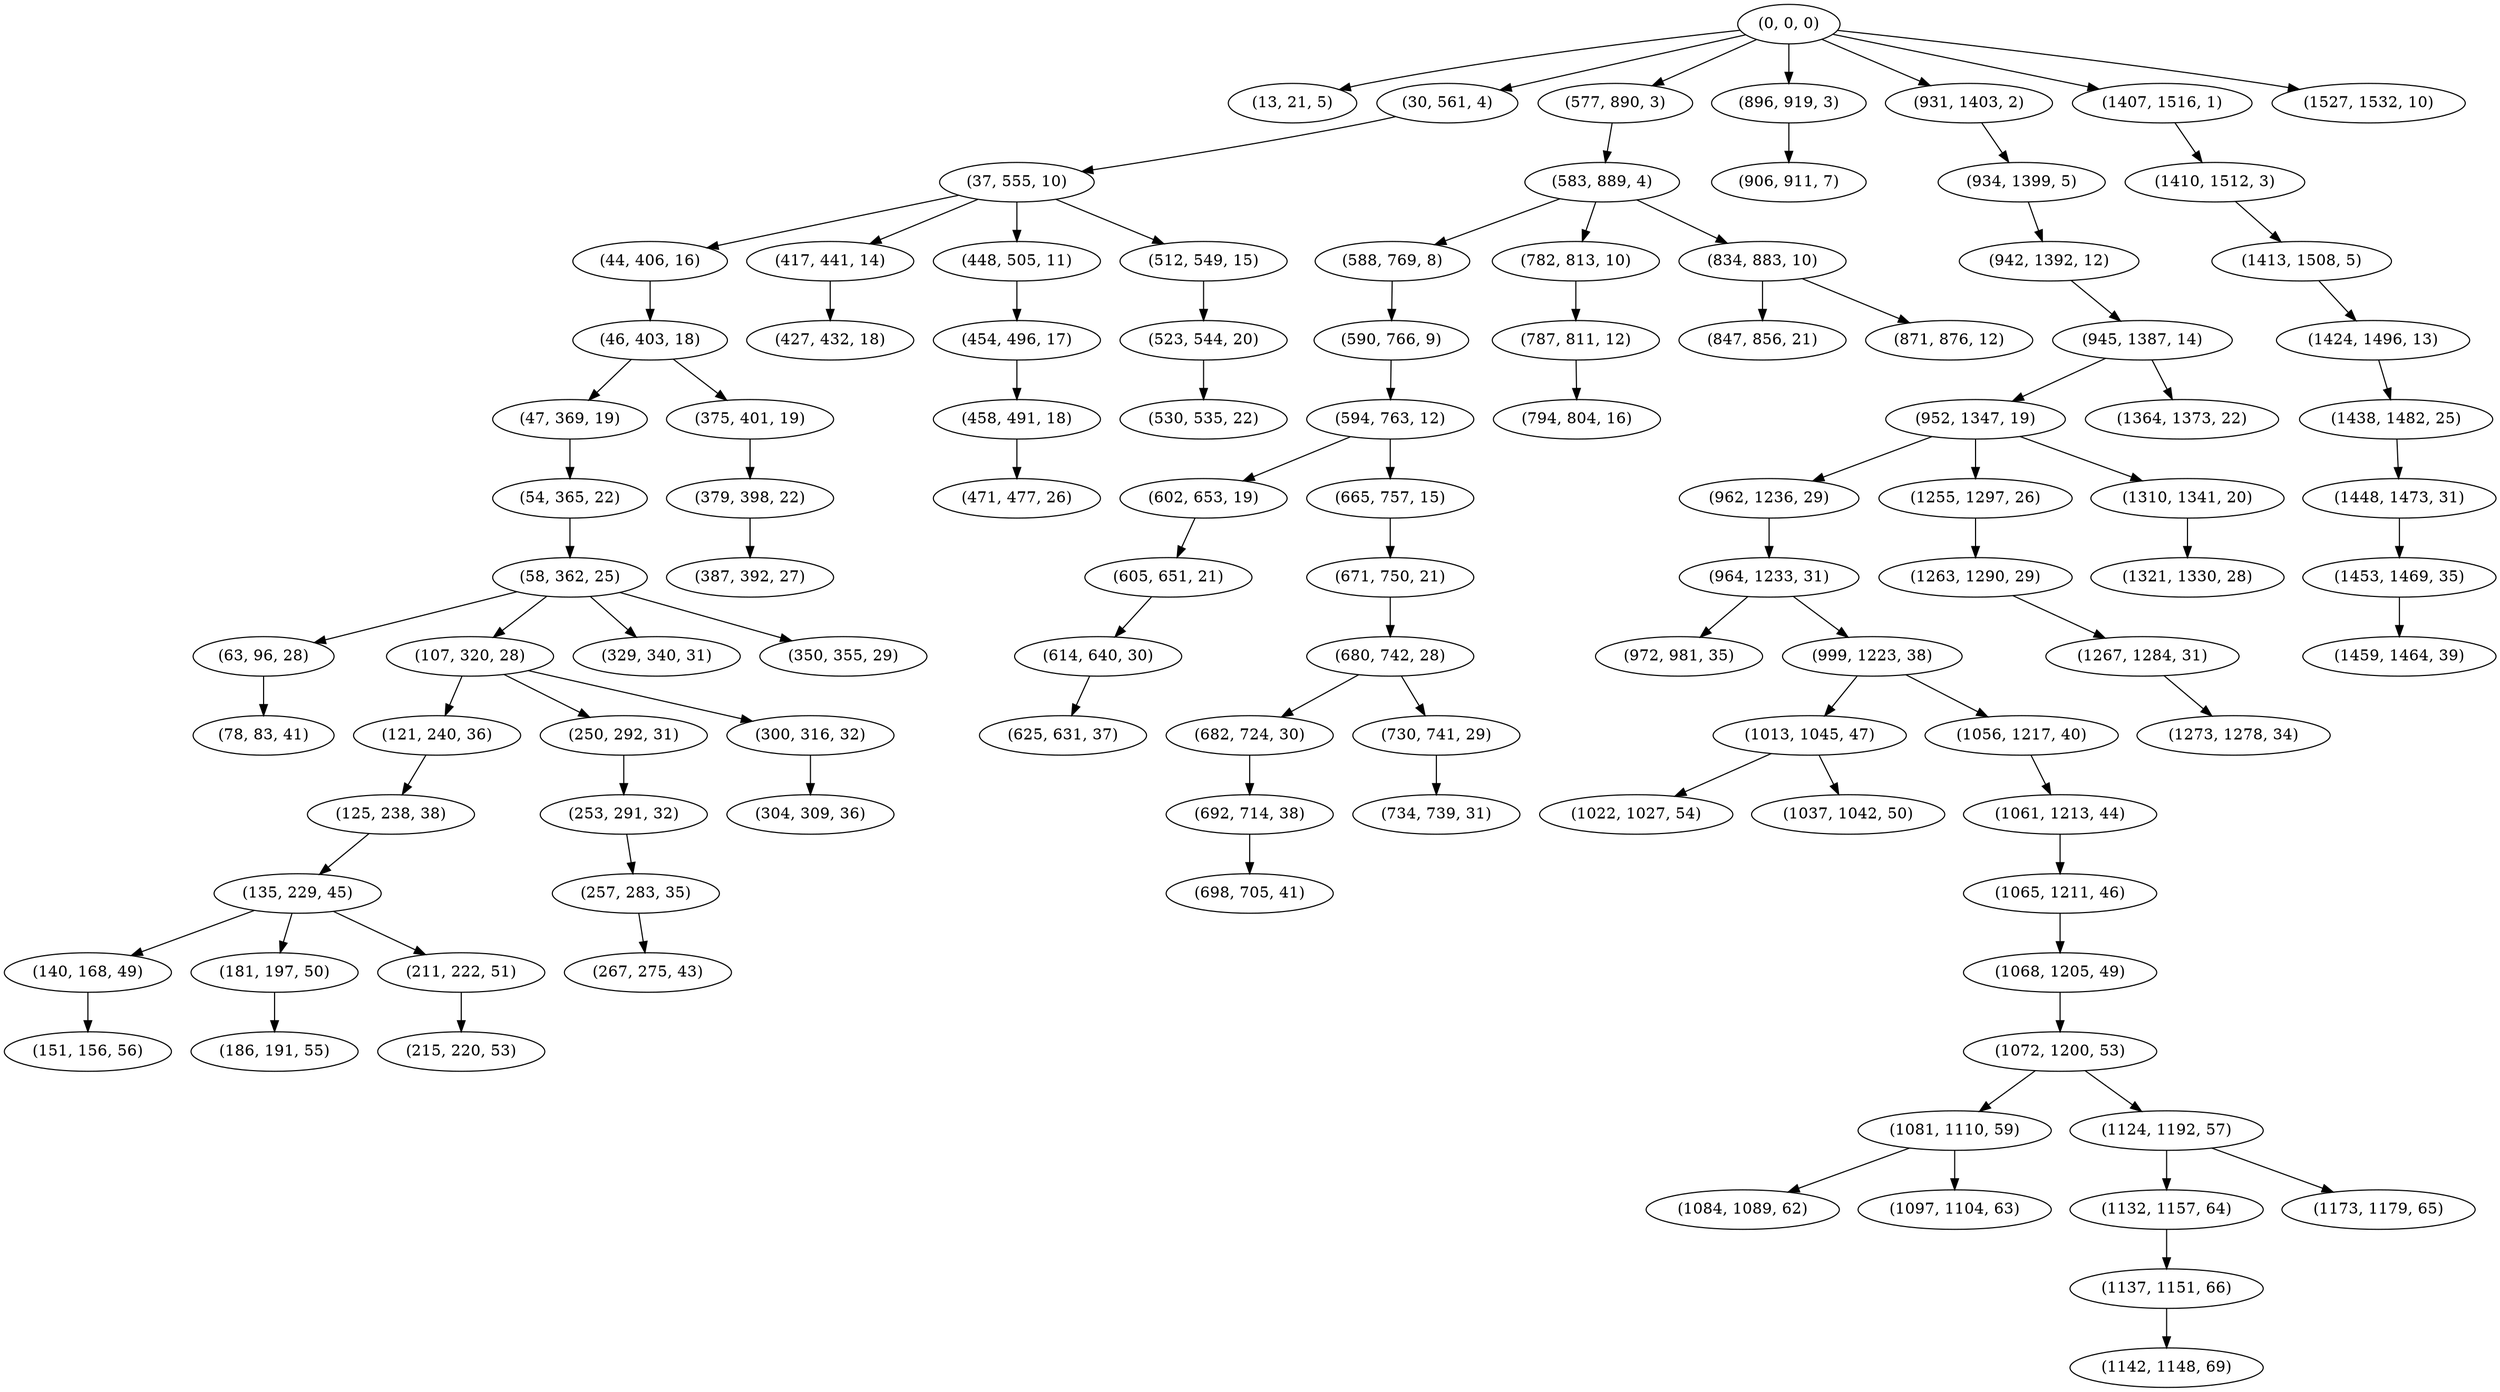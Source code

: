digraph tree {
    "(0, 0, 0)";
    "(13, 21, 5)";
    "(30, 561, 4)";
    "(37, 555, 10)";
    "(44, 406, 16)";
    "(46, 403, 18)";
    "(47, 369, 19)";
    "(54, 365, 22)";
    "(58, 362, 25)";
    "(63, 96, 28)";
    "(78, 83, 41)";
    "(107, 320, 28)";
    "(121, 240, 36)";
    "(125, 238, 38)";
    "(135, 229, 45)";
    "(140, 168, 49)";
    "(151, 156, 56)";
    "(181, 197, 50)";
    "(186, 191, 55)";
    "(211, 222, 51)";
    "(215, 220, 53)";
    "(250, 292, 31)";
    "(253, 291, 32)";
    "(257, 283, 35)";
    "(267, 275, 43)";
    "(300, 316, 32)";
    "(304, 309, 36)";
    "(329, 340, 31)";
    "(350, 355, 29)";
    "(375, 401, 19)";
    "(379, 398, 22)";
    "(387, 392, 27)";
    "(417, 441, 14)";
    "(427, 432, 18)";
    "(448, 505, 11)";
    "(454, 496, 17)";
    "(458, 491, 18)";
    "(471, 477, 26)";
    "(512, 549, 15)";
    "(523, 544, 20)";
    "(530, 535, 22)";
    "(577, 890, 3)";
    "(583, 889, 4)";
    "(588, 769, 8)";
    "(590, 766, 9)";
    "(594, 763, 12)";
    "(602, 653, 19)";
    "(605, 651, 21)";
    "(614, 640, 30)";
    "(625, 631, 37)";
    "(665, 757, 15)";
    "(671, 750, 21)";
    "(680, 742, 28)";
    "(682, 724, 30)";
    "(692, 714, 38)";
    "(698, 705, 41)";
    "(730, 741, 29)";
    "(734, 739, 31)";
    "(782, 813, 10)";
    "(787, 811, 12)";
    "(794, 804, 16)";
    "(834, 883, 10)";
    "(847, 856, 21)";
    "(871, 876, 12)";
    "(896, 919, 3)";
    "(906, 911, 7)";
    "(931, 1403, 2)";
    "(934, 1399, 5)";
    "(942, 1392, 12)";
    "(945, 1387, 14)";
    "(952, 1347, 19)";
    "(962, 1236, 29)";
    "(964, 1233, 31)";
    "(972, 981, 35)";
    "(999, 1223, 38)";
    "(1013, 1045, 47)";
    "(1022, 1027, 54)";
    "(1037, 1042, 50)";
    "(1056, 1217, 40)";
    "(1061, 1213, 44)";
    "(1065, 1211, 46)";
    "(1068, 1205, 49)";
    "(1072, 1200, 53)";
    "(1081, 1110, 59)";
    "(1084, 1089, 62)";
    "(1097, 1104, 63)";
    "(1124, 1192, 57)";
    "(1132, 1157, 64)";
    "(1137, 1151, 66)";
    "(1142, 1148, 69)";
    "(1173, 1179, 65)";
    "(1255, 1297, 26)";
    "(1263, 1290, 29)";
    "(1267, 1284, 31)";
    "(1273, 1278, 34)";
    "(1310, 1341, 20)";
    "(1321, 1330, 28)";
    "(1364, 1373, 22)";
    "(1407, 1516, 1)";
    "(1410, 1512, 3)";
    "(1413, 1508, 5)";
    "(1424, 1496, 13)";
    "(1438, 1482, 25)";
    "(1448, 1473, 31)";
    "(1453, 1469, 35)";
    "(1459, 1464, 39)";
    "(1527, 1532, 10)";
    "(0, 0, 0)" -> "(13, 21, 5)";
    "(0, 0, 0)" -> "(30, 561, 4)";
    "(0, 0, 0)" -> "(577, 890, 3)";
    "(0, 0, 0)" -> "(896, 919, 3)";
    "(0, 0, 0)" -> "(931, 1403, 2)";
    "(0, 0, 0)" -> "(1407, 1516, 1)";
    "(0, 0, 0)" -> "(1527, 1532, 10)";
    "(30, 561, 4)" -> "(37, 555, 10)";
    "(37, 555, 10)" -> "(44, 406, 16)";
    "(37, 555, 10)" -> "(417, 441, 14)";
    "(37, 555, 10)" -> "(448, 505, 11)";
    "(37, 555, 10)" -> "(512, 549, 15)";
    "(44, 406, 16)" -> "(46, 403, 18)";
    "(46, 403, 18)" -> "(47, 369, 19)";
    "(46, 403, 18)" -> "(375, 401, 19)";
    "(47, 369, 19)" -> "(54, 365, 22)";
    "(54, 365, 22)" -> "(58, 362, 25)";
    "(58, 362, 25)" -> "(63, 96, 28)";
    "(58, 362, 25)" -> "(107, 320, 28)";
    "(58, 362, 25)" -> "(329, 340, 31)";
    "(58, 362, 25)" -> "(350, 355, 29)";
    "(63, 96, 28)" -> "(78, 83, 41)";
    "(107, 320, 28)" -> "(121, 240, 36)";
    "(107, 320, 28)" -> "(250, 292, 31)";
    "(107, 320, 28)" -> "(300, 316, 32)";
    "(121, 240, 36)" -> "(125, 238, 38)";
    "(125, 238, 38)" -> "(135, 229, 45)";
    "(135, 229, 45)" -> "(140, 168, 49)";
    "(135, 229, 45)" -> "(181, 197, 50)";
    "(135, 229, 45)" -> "(211, 222, 51)";
    "(140, 168, 49)" -> "(151, 156, 56)";
    "(181, 197, 50)" -> "(186, 191, 55)";
    "(211, 222, 51)" -> "(215, 220, 53)";
    "(250, 292, 31)" -> "(253, 291, 32)";
    "(253, 291, 32)" -> "(257, 283, 35)";
    "(257, 283, 35)" -> "(267, 275, 43)";
    "(300, 316, 32)" -> "(304, 309, 36)";
    "(375, 401, 19)" -> "(379, 398, 22)";
    "(379, 398, 22)" -> "(387, 392, 27)";
    "(417, 441, 14)" -> "(427, 432, 18)";
    "(448, 505, 11)" -> "(454, 496, 17)";
    "(454, 496, 17)" -> "(458, 491, 18)";
    "(458, 491, 18)" -> "(471, 477, 26)";
    "(512, 549, 15)" -> "(523, 544, 20)";
    "(523, 544, 20)" -> "(530, 535, 22)";
    "(577, 890, 3)" -> "(583, 889, 4)";
    "(583, 889, 4)" -> "(588, 769, 8)";
    "(583, 889, 4)" -> "(782, 813, 10)";
    "(583, 889, 4)" -> "(834, 883, 10)";
    "(588, 769, 8)" -> "(590, 766, 9)";
    "(590, 766, 9)" -> "(594, 763, 12)";
    "(594, 763, 12)" -> "(602, 653, 19)";
    "(594, 763, 12)" -> "(665, 757, 15)";
    "(602, 653, 19)" -> "(605, 651, 21)";
    "(605, 651, 21)" -> "(614, 640, 30)";
    "(614, 640, 30)" -> "(625, 631, 37)";
    "(665, 757, 15)" -> "(671, 750, 21)";
    "(671, 750, 21)" -> "(680, 742, 28)";
    "(680, 742, 28)" -> "(682, 724, 30)";
    "(680, 742, 28)" -> "(730, 741, 29)";
    "(682, 724, 30)" -> "(692, 714, 38)";
    "(692, 714, 38)" -> "(698, 705, 41)";
    "(730, 741, 29)" -> "(734, 739, 31)";
    "(782, 813, 10)" -> "(787, 811, 12)";
    "(787, 811, 12)" -> "(794, 804, 16)";
    "(834, 883, 10)" -> "(847, 856, 21)";
    "(834, 883, 10)" -> "(871, 876, 12)";
    "(896, 919, 3)" -> "(906, 911, 7)";
    "(931, 1403, 2)" -> "(934, 1399, 5)";
    "(934, 1399, 5)" -> "(942, 1392, 12)";
    "(942, 1392, 12)" -> "(945, 1387, 14)";
    "(945, 1387, 14)" -> "(952, 1347, 19)";
    "(945, 1387, 14)" -> "(1364, 1373, 22)";
    "(952, 1347, 19)" -> "(962, 1236, 29)";
    "(952, 1347, 19)" -> "(1255, 1297, 26)";
    "(952, 1347, 19)" -> "(1310, 1341, 20)";
    "(962, 1236, 29)" -> "(964, 1233, 31)";
    "(964, 1233, 31)" -> "(972, 981, 35)";
    "(964, 1233, 31)" -> "(999, 1223, 38)";
    "(999, 1223, 38)" -> "(1013, 1045, 47)";
    "(999, 1223, 38)" -> "(1056, 1217, 40)";
    "(1013, 1045, 47)" -> "(1022, 1027, 54)";
    "(1013, 1045, 47)" -> "(1037, 1042, 50)";
    "(1056, 1217, 40)" -> "(1061, 1213, 44)";
    "(1061, 1213, 44)" -> "(1065, 1211, 46)";
    "(1065, 1211, 46)" -> "(1068, 1205, 49)";
    "(1068, 1205, 49)" -> "(1072, 1200, 53)";
    "(1072, 1200, 53)" -> "(1081, 1110, 59)";
    "(1072, 1200, 53)" -> "(1124, 1192, 57)";
    "(1081, 1110, 59)" -> "(1084, 1089, 62)";
    "(1081, 1110, 59)" -> "(1097, 1104, 63)";
    "(1124, 1192, 57)" -> "(1132, 1157, 64)";
    "(1124, 1192, 57)" -> "(1173, 1179, 65)";
    "(1132, 1157, 64)" -> "(1137, 1151, 66)";
    "(1137, 1151, 66)" -> "(1142, 1148, 69)";
    "(1255, 1297, 26)" -> "(1263, 1290, 29)";
    "(1263, 1290, 29)" -> "(1267, 1284, 31)";
    "(1267, 1284, 31)" -> "(1273, 1278, 34)";
    "(1310, 1341, 20)" -> "(1321, 1330, 28)";
    "(1407, 1516, 1)" -> "(1410, 1512, 3)";
    "(1410, 1512, 3)" -> "(1413, 1508, 5)";
    "(1413, 1508, 5)" -> "(1424, 1496, 13)";
    "(1424, 1496, 13)" -> "(1438, 1482, 25)";
    "(1438, 1482, 25)" -> "(1448, 1473, 31)";
    "(1448, 1473, 31)" -> "(1453, 1469, 35)";
    "(1453, 1469, 35)" -> "(1459, 1464, 39)";
}

